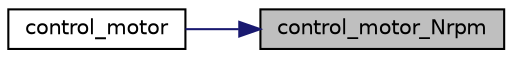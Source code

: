 digraph "control_motor_Nrpm"
{
 // LATEX_PDF_SIZE
  edge [fontname="Helvetica",fontsize="10",labelfontname="Helvetica",labelfontsize="10"];
  node [fontname="Helvetica",fontsize="10",shape=record];
  rankdir="RL";
  Node1 [label="control_motor_Nrpm",height=0.2,width=0.4,color="black", fillcolor="grey75", style="filled", fontcolor="black",tooltip="与えられた回転数で、左右輪の回転数を制御"];
  Node1 -> Node2 [dir="back",color="midnightblue",fontsize="10",style="solid",fontname="Helvetica"];
  Node2 [label="control_motor",height=0.2,width=0.4,color="black", fillcolor="white", style="filled",URL="$control__motor_8h.html#a39a7acf98ec303941d36729a94c44c03",tooltip="与えられた、並進速度(lin_vel)と回転速度(ang_vel)で、車体を制御"];
}
